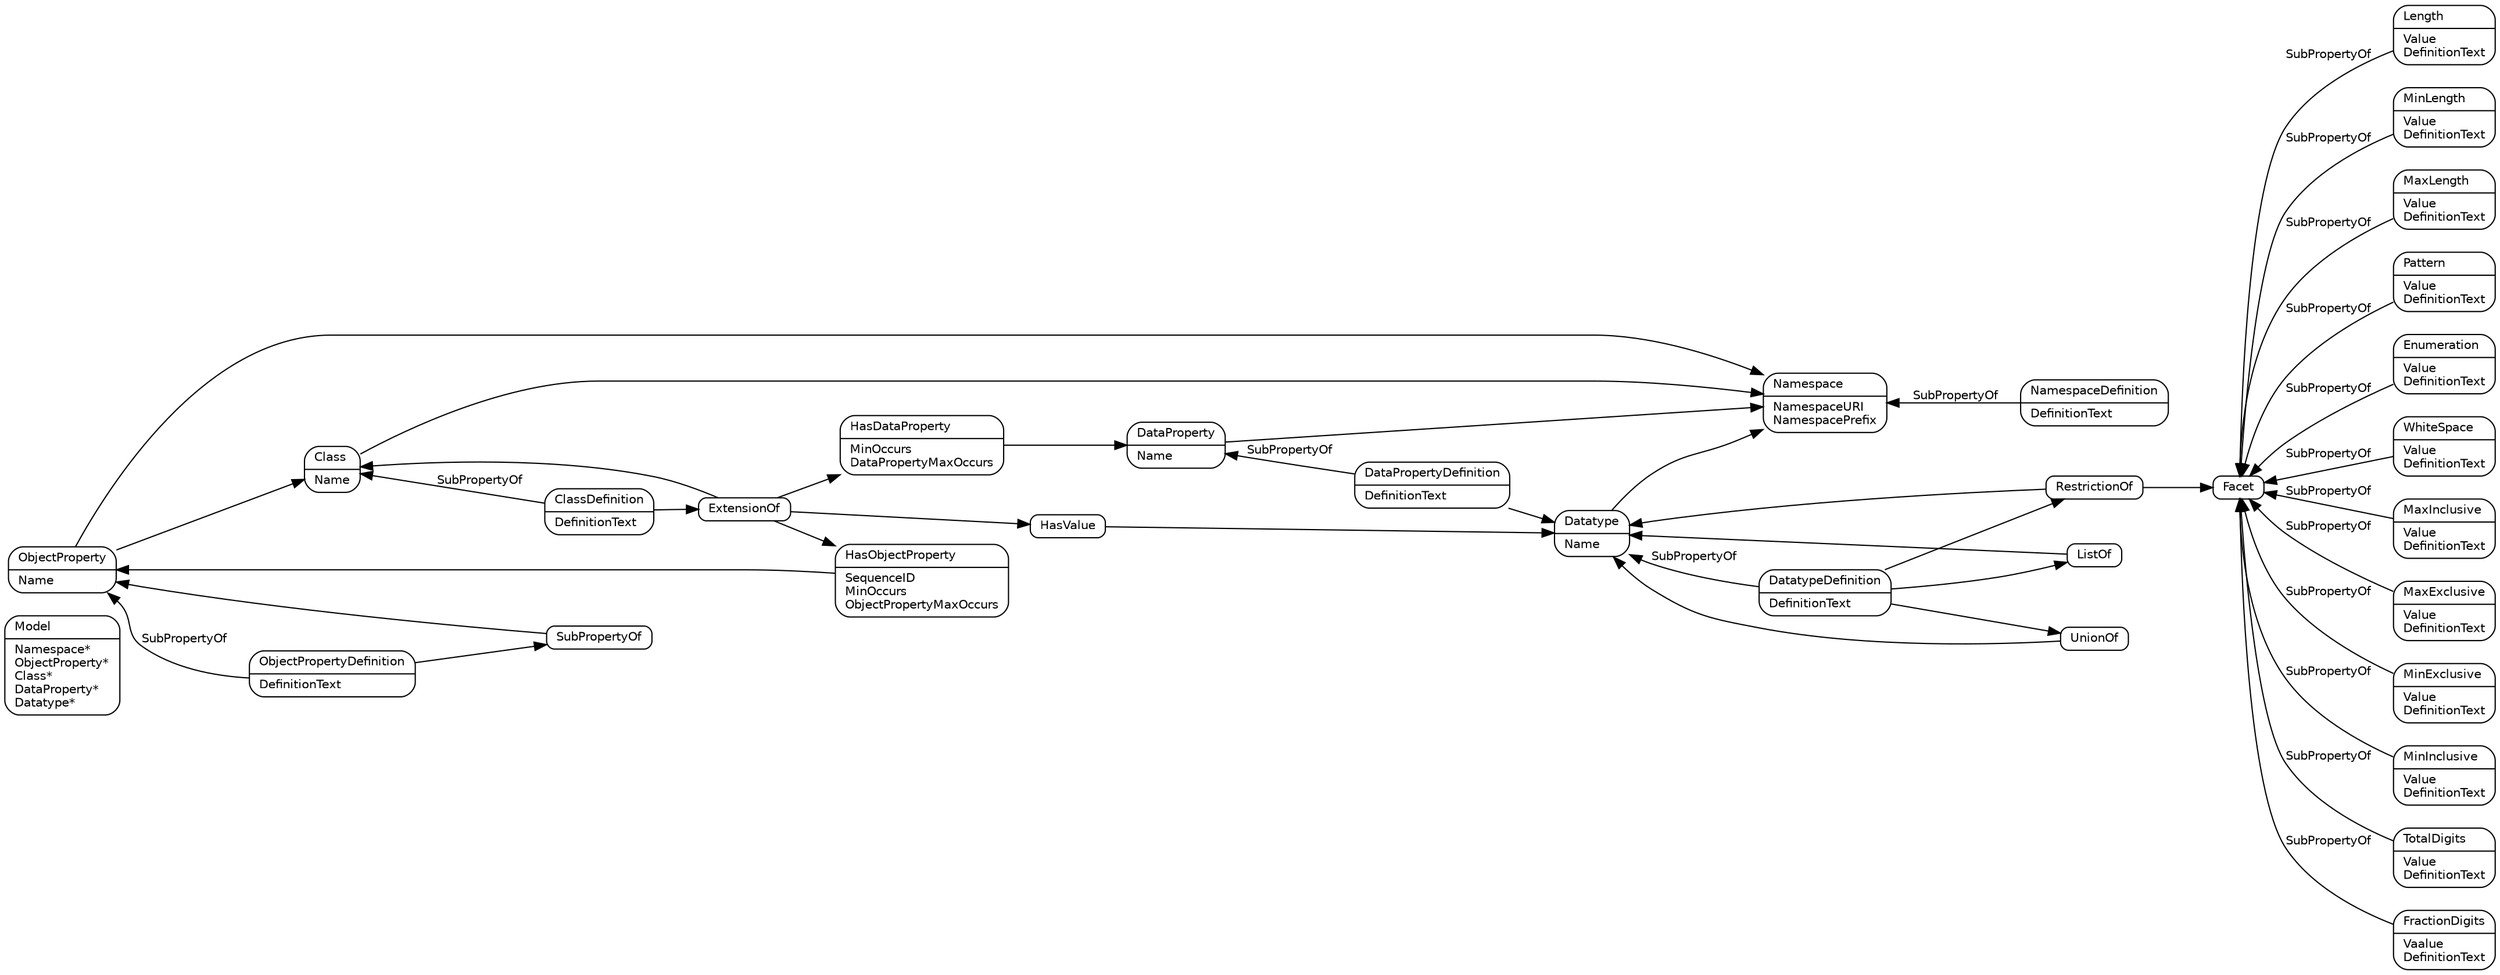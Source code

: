 digraph G {
  edge [fontname = "Helvetica", fontsize = 10, dir = forward];
  node [fontname = "Helvetica", fontsize = 10, width = 0, height = 0];
  rankdir = LR;

  node [shape=Mrecord];
  
  /** ============================================================ **/
  /** Model **/

  Model [label="\N\l|Namespace*\lObjectProperty*\lClass*\lDataProperty*\lDatatype*\l"];

  /** ============================================================ **/
  /** References **/

  Namespace [label="\N\l|NamespaceURI\lNamespacePrefix\l"];

  ObjectProperty [label="\N\l|Name\l"];
  ObjectProperty -> Namespace;
                          
  Class [label="\N\l|Name\l"];
  Class -> Namespace;

  DataProperty [label="\N\l|Name\l"];
  DataProperty -> Namespace;
  
  Datatype [label="\N\l|Name\l"];
  Datatype -> Namespace;

  // binding references to definitions

  Namespace -> NamespaceDefinition [dir=back,label="SubPropertyOf"];
  ObjectProperty -> ObjectPropertyDefinition [dir=back,label="SubPropertyOf"];
  Class -> ClassDefinition [dir=back,label="SubPropertyOf"];
  DataProperty -> DataPropertyDefinition [dir=back,label="SubPropertyOf"];
  Datatype -> DatatypeDefinition [dir=back,label="SubPropertyOf"];

  /** ============================================================ **/
  /** Definitions **/

  NamespaceDefinition [label="\N\l|DefinitionText\l"];
  
  // object property ///////////////////////////////////////////////////////

  ObjectPropertyDefinition [label="\N\l|DefinitionText\l"];
  ObjectPropertyDefinition -> SubPropertyOf;
  ObjectProperty -> Class;

  SubPropertyOf [label="\N\l"];
  SubPropertyOf -> ObjectProperty;

  // class ///////////////////////////////////////////////////////
  
  ClassDefinition [label="\N\l|DefinitionText\l"];
  ClassDefinition -> ExtensionOf:w;

  ExtensionOf [label="\N\l"];
  ExtensionOf -> { Class HasValue HasObjectProperty HasDataProperty };

  HasValue [label="\N\l"];
  HasValue -> Datatype;
  
  HasObjectProperty [label="\N\l|SequenceID\lMinOccurs\lObjectPropertyMaxOccurs\l"];
  HasObjectProperty -> ObjectProperty;

  HasDataProperty [label="\N\l|MinOccurs\lDataPropertyMaxOccurs\l"];
  HasDataProperty -> DataProperty;

  // data property ///////////////////////////////////////////////////////

  DataPropertyDefinition [label="\N\l|DefinitionText\l"];
  DataPropertyDefinition -> Datatype;
  
  // datatype ///////////////////////////////////////////////////////

  DatatypeDefinition [label="\N\l|DefinitionText\l"];
  DatatypeDefinition -> ListOf;
  DatatypeDefinition -> UnionOf;
  DatatypeDefinition -> RestrictionOf;

  ListOf [label="\N\l"];
  ListOf -> Datatype;
  UnionOf [label="\N\l"];
  UnionOf -> Datatype;
  RestrictionOf [label="\N\l"];
  RestrictionOf -> { Facet Datatype };

  // facets ///////////////////////////////////////////////////////

  Facet [label="\N\l"];
  Length [label="\N\l|Value\lDefinitionText\l"];
  MinLength [label="\N\l|Value\lDefinitionText\l"];
  MaxLength [label="\N\l|Value\lDefinitionText\l"];
  Pattern [label="\N\l|Value\lDefinitionText\l"];
  Enumeration [label="\N\l|Value\lDefinitionText\l"];
  WhiteSpace [label="\N\l|Value\lDefinitionText\l"];
  MaxInclusive [label="\N\l|Value\lDefinitionText\l"];
  MaxExclusive [label="\N\l|Value\lDefinitionText\l"];
  MinExclusive [label="\N\l|Value\lDefinitionText\l"];
  MinInclusive [label="\N\l|Value\lDefinitionText\l"];
  TotalDigits [label="\N\l|Value\lDefinitionText\l"];
  FractionDigits [label="\N\l|Vaalue\lDefinitionText\l"];

  edge [dir=back, label="SubPropertyOf"];
  Facet -> { Length MinLength MaxLength Pattern Enumeration WhiteSpace MaxInclusive MaxExclusive MinExclusive MinInclusive TotalDigits FractionDigits }
}
